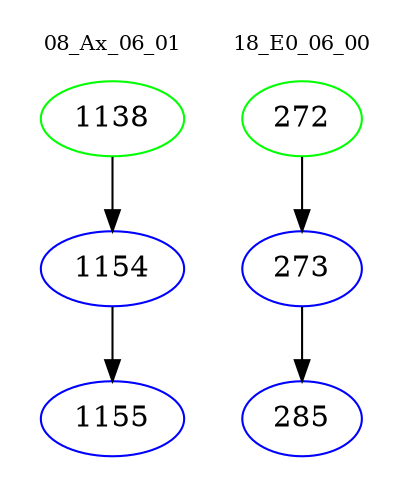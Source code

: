 digraph{
subgraph cluster_0 {
color = white
label = "08_Ax_06_01";
fontsize=10;
T0_1138 [label="1138", color="green"]
T0_1138 -> T0_1154 [color="black"]
T0_1154 [label="1154", color="blue"]
T0_1154 -> T0_1155 [color="black"]
T0_1155 [label="1155", color="blue"]
}
subgraph cluster_1 {
color = white
label = "18_E0_06_00";
fontsize=10;
T1_272 [label="272", color="green"]
T1_272 -> T1_273 [color="black"]
T1_273 [label="273", color="blue"]
T1_273 -> T1_285 [color="black"]
T1_285 [label="285", color="blue"]
}
}

